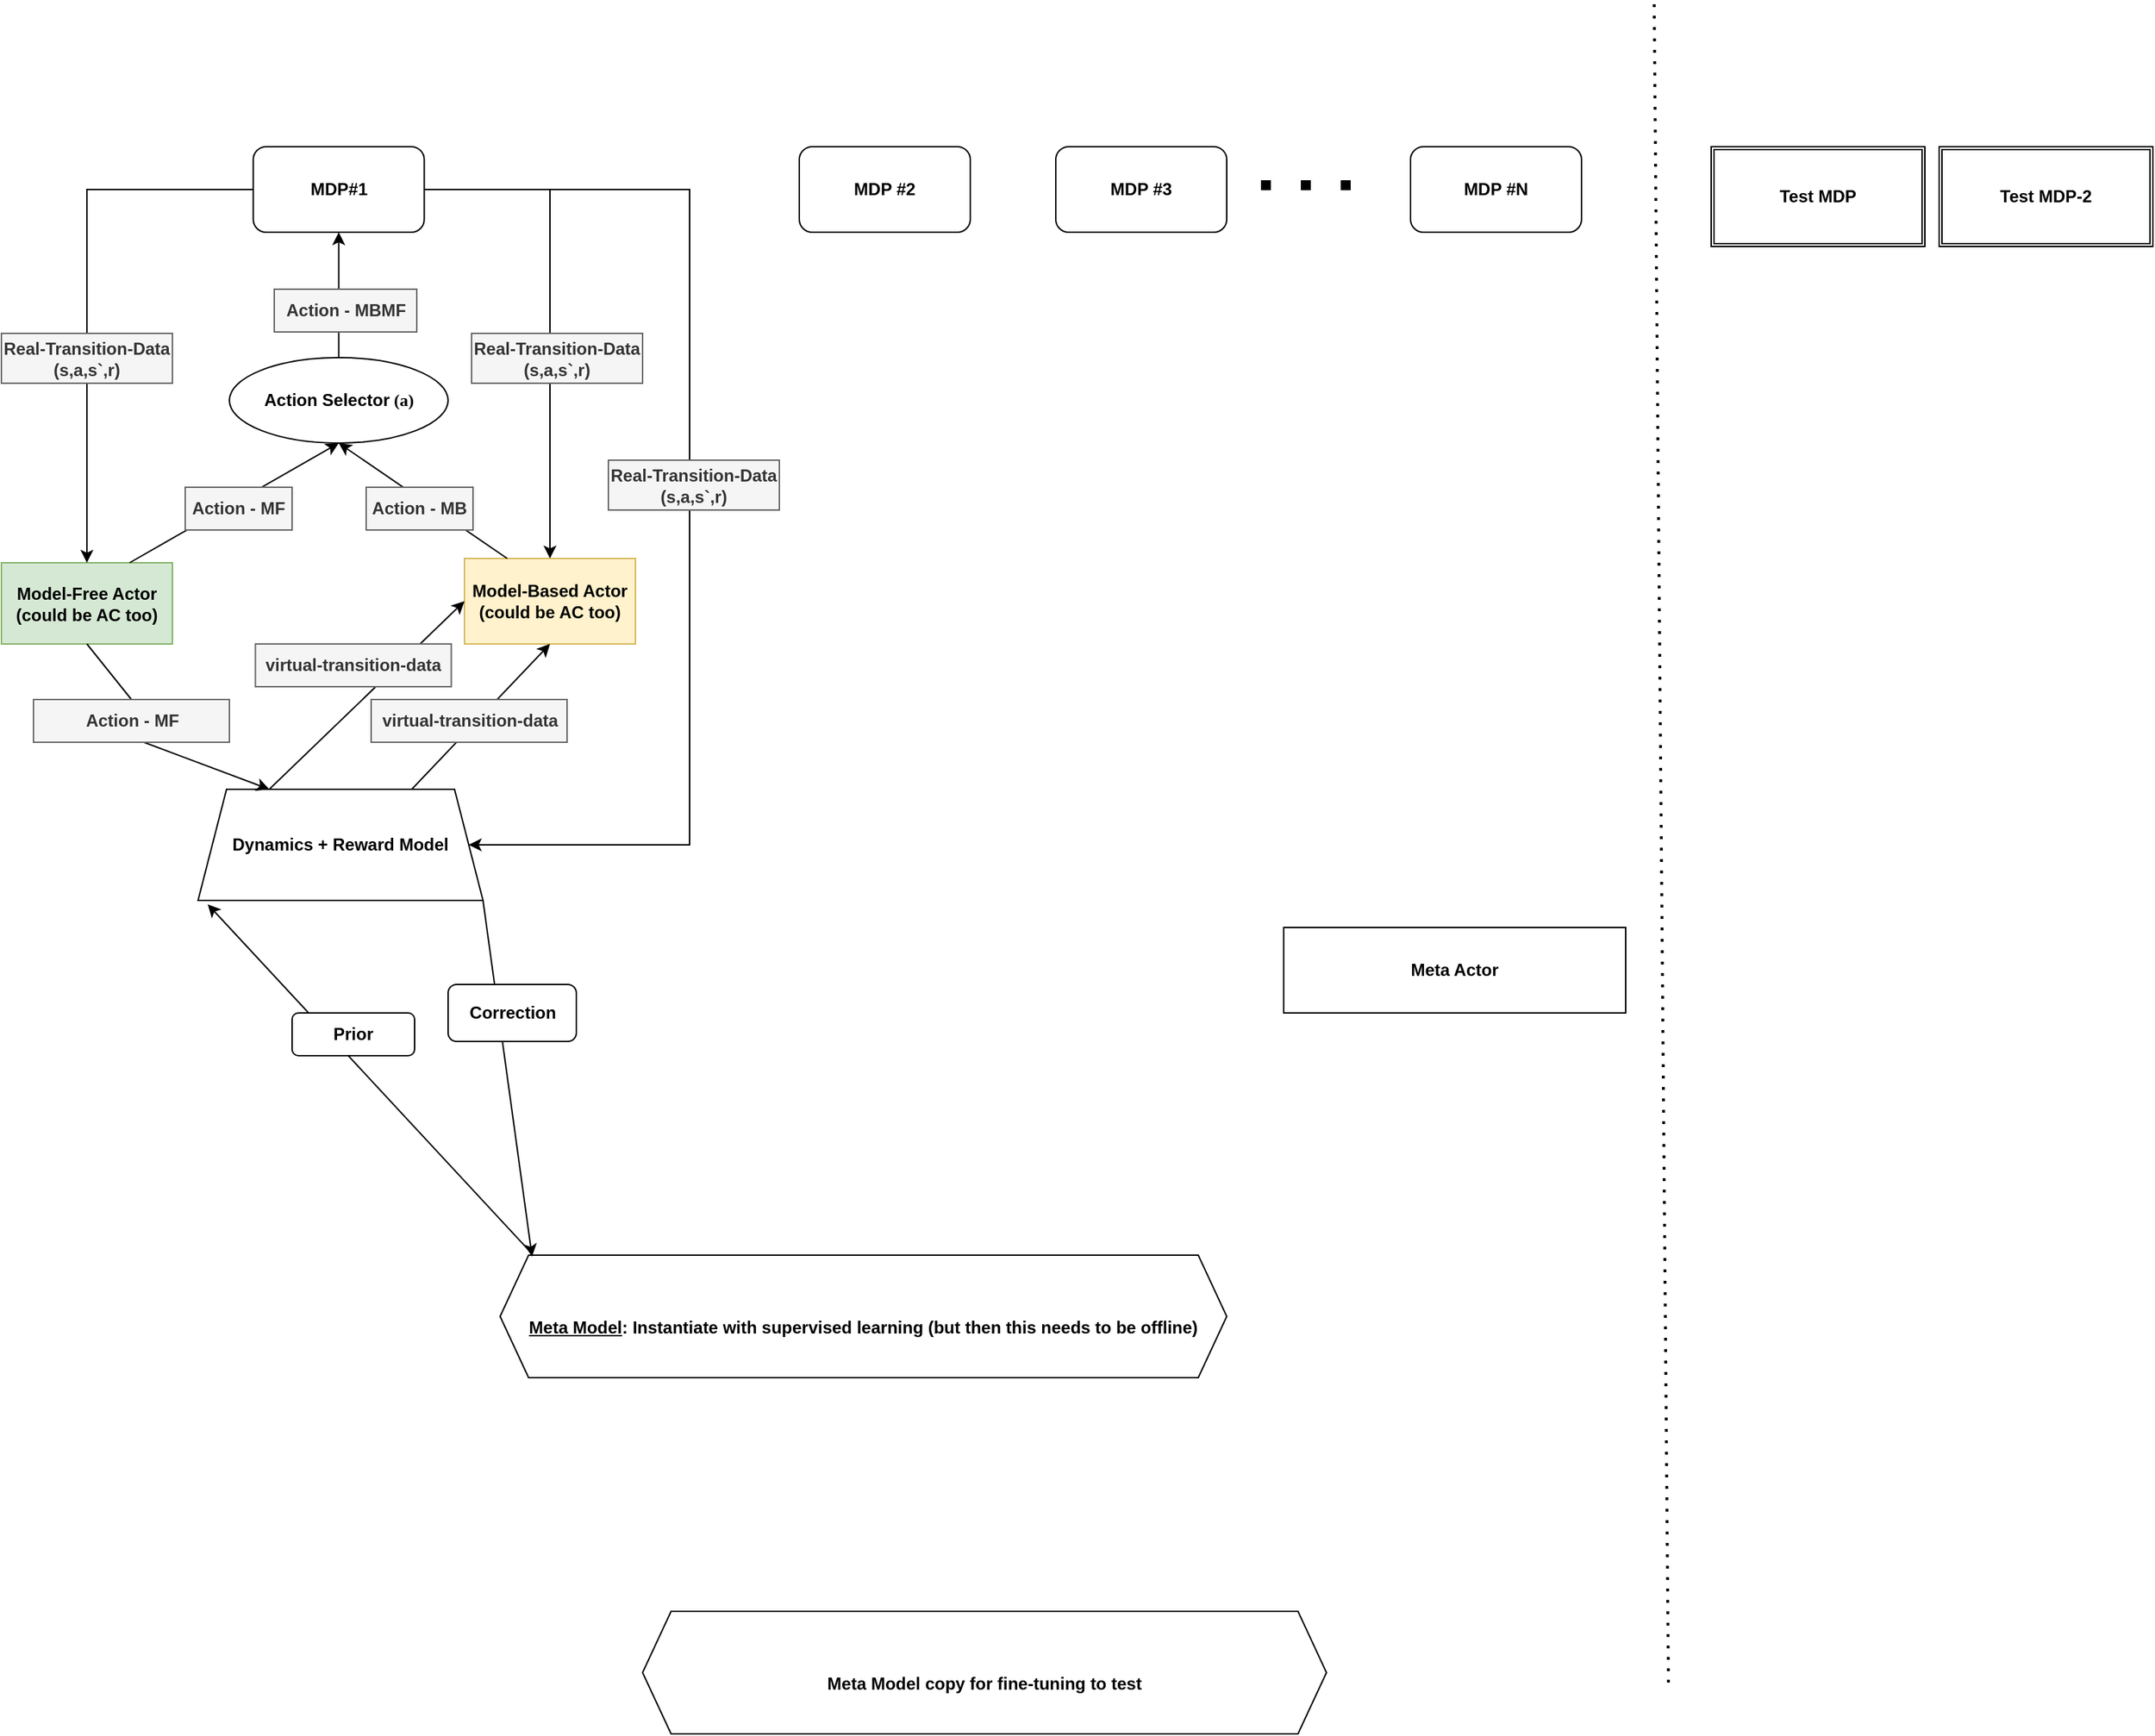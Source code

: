 <mxfile version="16.6.6" type="github">
  <diagram id="C5RBs43oDa-KdzZeNtuy" name="Page-1">
    <mxGraphModel dx="2256" dy="1940" grid="1" gridSize="10" guides="1" tooltips="1" connect="1" arrows="1" fold="1" page="1" pageScale="1" pageWidth="827" pageHeight="1169" math="0" shadow="0">
      <root>
        <mxCell id="WIyWlLk6GJQsqaUBKTNV-0" />
        <mxCell id="WIyWlLk6GJQsqaUBKTNV-1" parent="WIyWlLk6GJQsqaUBKTNV-0" />
        <mxCell id="3kmWi4E-Ou6UmcbgvCwx-0" value="&lt;b&gt;MDP#1&lt;/b&gt;" style="rounded=1;whiteSpace=wrap;html=1;" parent="WIyWlLk6GJQsqaUBKTNV-1" vertex="1">
          <mxGeometry x="86.75" y="102" width="120" height="60" as="geometry" />
        </mxCell>
        <mxCell id="3kmWi4E-Ou6UmcbgvCwx-2" value="&lt;b&gt;MDP #2&lt;/b&gt;" style="rounded=1;whiteSpace=wrap;html=1;" parent="WIyWlLk6GJQsqaUBKTNV-1" vertex="1">
          <mxGeometry x="470" y="102" width="120" height="60" as="geometry" />
        </mxCell>
        <mxCell id="3kmWi4E-Ou6UmcbgvCwx-3" value="&lt;b&gt;MDP #3&lt;/b&gt;" style="rounded=1;whiteSpace=wrap;html=1;" parent="WIyWlLk6GJQsqaUBKTNV-1" vertex="1">
          <mxGeometry x="650" y="102" width="120" height="60" as="geometry" />
        </mxCell>
        <mxCell id="3kmWi4E-Ou6UmcbgvCwx-4" value="&lt;b&gt;MDP #N&lt;/b&gt;" style="rounded=1;whiteSpace=wrap;html=1;" parent="WIyWlLk6GJQsqaUBKTNV-1" vertex="1">
          <mxGeometry x="899" y="102" width="120" height="60" as="geometry" />
        </mxCell>
        <mxCell id="3kmWi4E-Ou6UmcbgvCwx-7" value="&lt;b&gt;Model-Free Actor&lt;br&gt;&lt;/b&gt;&lt;b&gt;(could be AC too)&lt;/b&gt;&lt;b&gt;&lt;br&gt;&lt;/b&gt;" style="rounded=0;whiteSpace=wrap;html=1;fillColor=#d5e8d4;strokeColor=#82b366;" parent="WIyWlLk6GJQsqaUBKTNV-1" vertex="1">
          <mxGeometry x="-90" y="394" width="120" height="57" as="geometry" />
        </mxCell>
        <mxCell id="3kmWi4E-Ou6UmcbgvCwx-8" value="&lt;b&gt;Model-Based Actor&lt;br&gt;(could be AC too)&lt;br&gt;&lt;/b&gt;" style="rounded=0;whiteSpace=wrap;html=1;fillColor=#fff2cc;strokeColor=#d6b656;" parent="WIyWlLk6GJQsqaUBKTNV-1" vertex="1">
          <mxGeometry x="235" y="391" width="120" height="60" as="geometry" />
        </mxCell>
        <mxCell id="3kmWi4E-Ou6UmcbgvCwx-10" value="&lt;b&gt;Dynamics + Reward Model&lt;/b&gt;" style="shape=trapezoid;perimeter=trapezoidPerimeter;whiteSpace=wrap;html=1;fixedSize=1;" parent="WIyWlLk6GJQsqaUBKTNV-1" vertex="1">
          <mxGeometry x="48" y="553" width="200" height="78" as="geometry" />
        </mxCell>
        <mxCell id="3kmWi4E-Ou6UmcbgvCwx-12" value="&lt;b&gt;Action Selector&lt;font face=&quot;Symbol&quot;&gt;&amp;nbsp;(a)&lt;/font&gt;&lt;/b&gt;" style="ellipse;whiteSpace=wrap;html=1;" parent="WIyWlLk6GJQsqaUBKTNV-1" vertex="1">
          <mxGeometry x="70" y="250" width="153.5" height="60" as="geometry" />
        </mxCell>
        <mxCell id="3kmWi4E-Ou6UmcbgvCwx-13" value="" style="endArrow=classic;html=1;rounded=0;exitX=0.75;exitY=0;exitDx=0;exitDy=0;entryX=0.5;entryY=1;entryDx=0;entryDy=0;" parent="WIyWlLk6GJQsqaUBKTNV-1" source="3kmWi4E-Ou6UmcbgvCwx-7" target="3kmWi4E-Ou6UmcbgvCwx-12" edge="1">
          <mxGeometry width="50" height="50" relative="1" as="geometry">
            <mxPoint x="80" y="460" as="sourcePoint" />
            <mxPoint x="130" y="410" as="targetPoint" />
          </mxGeometry>
        </mxCell>
        <mxCell id="3kmWi4E-Ou6UmcbgvCwx-14" value="" style="endArrow=classic;html=1;rounded=0;exitX=0.25;exitY=0;exitDx=0;exitDy=0;entryX=0.5;entryY=1;entryDx=0;entryDy=0;" parent="WIyWlLk6GJQsqaUBKTNV-1" source="3kmWi4E-Ou6UmcbgvCwx-8" target="3kmWi4E-Ou6UmcbgvCwx-12" edge="1">
          <mxGeometry width="50" height="50" relative="1" as="geometry">
            <mxPoint x="80" y="460" as="sourcePoint" />
            <mxPoint x="130" y="410" as="targetPoint" />
          </mxGeometry>
        </mxCell>
        <mxCell id="3kmWi4E-Ou6UmcbgvCwx-16" value="" style="endArrow=classic;html=1;rounded=0;exitX=0.5;exitY=0;exitDx=0;exitDy=0;entryX=0.5;entryY=1;entryDx=0;entryDy=0;" parent="WIyWlLk6GJQsqaUBKTNV-1" source="3kmWi4E-Ou6UmcbgvCwx-12" target="3kmWi4E-Ou6UmcbgvCwx-0" edge="1">
          <mxGeometry width="50" height="50" relative="1" as="geometry">
            <mxPoint x="80" y="460" as="sourcePoint" />
            <mxPoint x="130" y="410" as="targetPoint" />
          </mxGeometry>
        </mxCell>
        <mxCell id="3kmWi4E-Ou6UmcbgvCwx-19" value="&lt;b&gt;Action - MF&lt;/b&gt;" style="text;html=1;strokeColor=#666666;fillColor=#f5f5f5;align=center;verticalAlign=middle;whiteSpace=wrap;rounded=0;fontColor=#333333;" parent="WIyWlLk6GJQsqaUBKTNV-1" vertex="1">
          <mxGeometry x="39" y="341" width="75" height="30" as="geometry" />
        </mxCell>
        <mxCell id="3kmWi4E-Ou6UmcbgvCwx-23" value="&lt;b&gt;Action - MBMF&lt;/b&gt;" style="text;html=1;strokeColor=#666666;fillColor=#f5f5f5;align=center;verticalAlign=middle;whiteSpace=wrap;rounded=0;fontColor=#333333;" parent="WIyWlLk6GJQsqaUBKTNV-1" vertex="1">
          <mxGeometry x="101.5" y="202" width="100" height="30" as="geometry" />
        </mxCell>
        <mxCell id="3kmWi4E-Ou6UmcbgvCwx-26" value="" style="edgeStyle=elbowEdgeStyle;elbow=horizontal;endArrow=classic;html=1;rounded=0;exitX=1;exitY=0.5;exitDx=0;exitDy=0;entryX=1;entryY=0.5;entryDx=0;entryDy=0;" parent="WIyWlLk6GJQsqaUBKTNV-1" source="3kmWi4E-Ou6UmcbgvCwx-0" target="3kmWi4E-Ou6UmcbgvCwx-10" edge="1">
          <mxGeometry width="50" height="50" relative="1" as="geometry">
            <mxPoint x="213" y="154" as="sourcePoint" />
            <mxPoint x="243" y="563" as="targetPoint" />
            <Array as="points">
              <mxPoint x="393" y="344" />
              <mxPoint x="373" y="354" />
              <mxPoint x="373" y="354" />
              <mxPoint x="383" y="264" />
              <mxPoint x="383" y="254" />
            </Array>
          </mxGeometry>
        </mxCell>
        <mxCell id="3kmWi4E-Ou6UmcbgvCwx-27" value="&lt;b&gt;Real-Transition-Data (s,a,s`,r)&lt;/b&gt;" style="text;html=1;strokeColor=#666666;fillColor=#f5f5f5;align=center;verticalAlign=middle;whiteSpace=wrap;rounded=0;fontColor=#333333;" parent="WIyWlLk6GJQsqaUBKTNV-1" vertex="1">
          <mxGeometry x="336" y="322" width="120" height="35" as="geometry" />
        </mxCell>
        <mxCell id="3kmWi4E-Ou6UmcbgvCwx-28" value="&lt;b&gt;Action - MB&lt;/b&gt;" style="text;html=1;strokeColor=#666666;fillColor=#f5f5f5;align=center;verticalAlign=middle;whiteSpace=wrap;rounded=0;fontColor=#333333;" parent="WIyWlLk6GJQsqaUBKTNV-1" vertex="1">
          <mxGeometry x="166" y="341" width="75" height="30" as="geometry" />
        </mxCell>
        <mxCell id="3kmWi4E-Ou6UmcbgvCwx-30" value="" style="endArrow=classic;html=1;rounded=0;exitX=0.75;exitY=0;exitDx=0;exitDy=0;entryX=0.5;entryY=1;entryDx=0;entryDy=0;" parent="WIyWlLk6GJQsqaUBKTNV-1" source="3kmWi4E-Ou6UmcbgvCwx-10" target="3kmWi4E-Ou6UmcbgvCwx-8" edge="1">
          <mxGeometry width="50" height="50" relative="1" as="geometry">
            <mxPoint x="380" y="470" as="sourcePoint" />
            <mxPoint x="430" y="420" as="targetPoint" />
          </mxGeometry>
        </mxCell>
        <mxCell id="3kmWi4E-Ou6UmcbgvCwx-31" value="&lt;b&gt;virtual-transition-data&lt;/b&gt;" style="text;html=1;strokeColor=#666666;fillColor=#f5f5f5;align=center;verticalAlign=middle;whiteSpace=wrap;rounded=0;fontColor=#333333;" parent="WIyWlLk6GJQsqaUBKTNV-1" vertex="1">
          <mxGeometry x="169.5" y="490" width="137.5" height="30" as="geometry" />
        </mxCell>
        <mxCell id="3kmWi4E-Ou6UmcbgvCwx-32" value="&lt;br&gt;&lt;b&gt;&lt;u&gt;Meta Model&lt;/u&gt;: Instantiate with supervised learning (but then this needs to be offline)&lt;/b&gt;" style="shape=hexagon;perimeter=hexagonPerimeter2;whiteSpace=wrap;html=1;fixedSize=1;" parent="WIyWlLk6GJQsqaUBKTNV-1" vertex="1">
          <mxGeometry x="260" y="880" width="510" height="86" as="geometry" />
        </mxCell>
        <mxCell id="3kmWi4E-Ou6UmcbgvCwx-35" value="&lt;b&gt;Meta Actor&lt;/b&gt;" style="rounded=0;whiteSpace=wrap;html=1;" parent="WIyWlLk6GJQsqaUBKTNV-1" vertex="1">
          <mxGeometry x="810" y="650" width="240" height="60" as="geometry" />
        </mxCell>
        <mxCell id="3kmWi4E-Ou6UmcbgvCwx-37" value="" style="edgeStyle=segmentEdgeStyle;endArrow=classic;html=1;rounded=0;exitX=1;exitY=0.5;exitDx=0;exitDy=0;entryX=0.5;entryY=0;entryDx=0;entryDy=0;" parent="WIyWlLk6GJQsqaUBKTNV-1" source="3kmWi4E-Ou6UmcbgvCwx-0" target="3kmWi4E-Ou6UmcbgvCwx-8" edge="1">
          <mxGeometry width="50" height="50" relative="1" as="geometry">
            <mxPoint x="231" y="147" as="sourcePoint" />
            <mxPoint x="292" y="391" as="targetPoint" />
          </mxGeometry>
        </mxCell>
        <mxCell id="3kmWi4E-Ou6UmcbgvCwx-38" value="&lt;b&gt;Real-Transition-Data (s,a,s`,r)&lt;/b&gt;" style="text;html=1;strokeColor=#666666;fillColor=#f5f5f5;align=center;verticalAlign=middle;whiteSpace=wrap;rounded=0;fontColor=#333333;" parent="WIyWlLk6GJQsqaUBKTNV-1" vertex="1">
          <mxGeometry x="240" y="233" width="120" height="35" as="geometry" />
        </mxCell>
        <mxCell id="3kmWi4E-Ou6UmcbgvCwx-39" value="" style="edgeStyle=segmentEdgeStyle;endArrow=classic;html=1;rounded=0;exitX=0;exitY=0.5;exitDx=0;exitDy=0;entryX=0.5;entryY=0;entryDx=0;entryDy=0;" parent="WIyWlLk6GJQsqaUBKTNV-1" source="3kmWi4E-Ou6UmcbgvCwx-0" target="3kmWi4E-Ou6UmcbgvCwx-7" edge="1">
          <mxGeometry width="50" height="50" relative="1" as="geometry">
            <mxPoint x="300" y="340" as="sourcePoint" />
            <mxPoint x="350" y="290" as="targetPoint" />
          </mxGeometry>
        </mxCell>
        <mxCell id="3kmWi4E-Ou6UmcbgvCwx-40" value="&lt;b&gt;Real-Transition-Data (s,a,s`,r)&lt;/b&gt;" style="text;html=1;strokeColor=#666666;fillColor=#f5f5f5;align=center;verticalAlign=middle;whiteSpace=wrap;rounded=0;fontColor=#333333;" parent="WIyWlLk6GJQsqaUBKTNV-1" vertex="1">
          <mxGeometry x="-90" y="233" width="120" height="35" as="geometry" />
        </mxCell>
        <mxCell id="3kmWi4E-Ou6UmcbgvCwx-41" value="&lt;b&gt;Test MDP&lt;/b&gt;" style="shape=ext;double=1;rounded=0;whiteSpace=wrap;html=1;" parent="WIyWlLk6GJQsqaUBKTNV-1" vertex="1">
          <mxGeometry x="1110" y="102" width="150" height="70" as="geometry" />
        </mxCell>
        <mxCell id="3kmWi4E-Ou6UmcbgvCwx-42" value="" style="endArrow=none;dashed=1;html=1;dashPattern=1 3;strokeWidth=2;rounded=0;" parent="WIyWlLk6GJQsqaUBKTNV-1" edge="1">
          <mxGeometry width="50" height="50" relative="1" as="geometry">
            <mxPoint x="1080" y="1180" as="sourcePoint" />
            <mxPoint x="1070" as="targetPoint" />
          </mxGeometry>
        </mxCell>
        <mxCell id="XSOrIPqksuprJFilapF8-9" value="" style="endArrow=none;dashed=1;html=1;dashPattern=1 3;strokeWidth=7;rounded=0;fontFamily=Helvetica;" parent="WIyWlLk6GJQsqaUBKTNV-1" edge="1">
          <mxGeometry width="50" height="50" relative="1" as="geometry">
            <mxPoint x="794" y="129" as="sourcePoint" />
            <mxPoint x="874" y="129" as="targetPoint" />
          </mxGeometry>
        </mxCell>
        <mxCell id="H2Ly57MOsByv2HvjXkmj-0" value="&lt;b&gt;Test MDP-2&lt;/b&gt;" style="shape=ext;double=1;rounded=0;whiteSpace=wrap;html=1;" parent="WIyWlLk6GJQsqaUBKTNV-1" vertex="1">
          <mxGeometry x="1270" y="102" width="150" height="70" as="geometry" />
        </mxCell>
        <mxCell id="H2Ly57MOsByv2HvjXkmj-1" value="&lt;br&gt;&lt;b&gt;Meta Model copy for fine-tuning to test&lt;/b&gt;" style="shape=hexagon;perimeter=hexagonPerimeter2;whiteSpace=wrap;html=1;fixedSize=1;" parent="WIyWlLk6GJQsqaUBKTNV-1" vertex="1">
          <mxGeometry x="360" y="1130" width="480" height="86" as="geometry" />
        </mxCell>
        <mxCell id="B7kR-u9wCm3kEAXt-Wm9-2" value="" style="endArrow=classic;html=1;rounded=0;entryX=0.034;entryY=1.035;entryDx=0;entryDy=0;exitX=0.04;exitY=-0.037;exitDx=0;exitDy=0;exitPerimeter=0;entryPerimeter=0;" edge="1" parent="WIyWlLk6GJQsqaUBKTNV-1" source="3kmWi4E-Ou6UmcbgvCwx-32" target="3kmWi4E-Ou6UmcbgvCwx-10">
          <mxGeometry width="50" height="50" relative="1" as="geometry">
            <mxPoint x="300" y="700" as="sourcePoint" />
            <mxPoint x="350" y="650" as="targetPoint" />
          </mxGeometry>
        </mxCell>
        <mxCell id="B7kR-u9wCm3kEAXt-Wm9-3" value="" style="endArrow=classic;html=1;rounded=0;exitX=1;exitY=1;exitDx=0;exitDy=0;entryX=0.044;entryY=0.012;entryDx=0;entryDy=0;entryPerimeter=0;" edge="1" parent="WIyWlLk6GJQsqaUBKTNV-1" source="3kmWi4E-Ou6UmcbgvCwx-10" target="3kmWi4E-Ou6UmcbgvCwx-32">
          <mxGeometry width="50" height="50" relative="1" as="geometry">
            <mxPoint x="300" y="700" as="sourcePoint" />
            <mxPoint x="350" y="650" as="targetPoint" />
          </mxGeometry>
        </mxCell>
        <mxCell id="B7kR-u9wCm3kEAXt-Wm9-4" value="&lt;b&gt;Prior&lt;/b&gt;" style="rounded=1;whiteSpace=wrap;html=1;" vertex="1" parent="WIyWlLk6GJQsqaUBKTNV-1">
          <mxGeometry x="114" y="710" width="86" height="30" as="geometry" />
        </mxCell>
        <mxCell id="B7kR-u9wCm3kEAXt-Wm9-5" value="&lt;b&gt;Correction&lt;/b&gt;" style="rounded=1;whiteSpace=wrap;html=1;" vertex="1" parent="WIyWlLk6GJQsqaUBKTNV-1">
          <mxGeometry x="223.5" y="690" width="90" height="40" as="geometry" />
        </mxCell>
        <mxCell id="B7kR-u9wCm3kEAXt-Wm9-8" value="" style="endArrow=classic;html=1;rounded=0;fontSize=48;fontColor=#FF052F;exitX=0.5;exitY=1;exitDx=0;exitDy=0;entryX=0.25;entryY=0;entryDx=0;entryDy=0;startArrow=none;" edge="1" parent="WIyWlLk6GJQsqaUBKTNV-1" target="3kmWi4E-Ou6UmcbgvCwx-10">
          <mxGeometry width="50" height="50" relative="1" as="geometry">
            <mxPoint x="10" y="520" as="sourcePoint" />
            <mxPoint x="360" y="430" as="targetPoint" />
          </mxGeometry>
        </mxCell>
        <mxCell id="B7kR-u9wCm3kEAXt-Wm9-11" value="" style="endArrow=none;html=1;rounded=0;fontSize=48;fontColor=#FF052F;exitX=0.5;exitY=1;exitDx=0;exitDy=0;entryX=0.5;entryY=0;entryDx=0;entryDy=0;" edge="1" parent="WIyWlLk6GJQsqaUBKTNV-1" source="3kmWi4E-Ou6UmcbgvCwx-7" target="B7kR-u9wCm3kEAXt-Wm9-12">
          <mxGeometry width="50" height="50" relative="1" as="geometry">
            <mxPoint x="-30" y="451" as="sourcePoint" />
            <mxPoint x="-15" y="470" as="targetPoint" />
          </mxGeometry>
        </mxCell>
        <mxCell id="B7kR-u9wCm3kEAXt-Wm9-12" value="&lt;b&gt;Action - MF&lt;/b&gt;" style="text;html=1;strokeColor=#666666;fillColor=#f5f5f5;align=center;verticalAlign=middle;whiteSpace=wrap;rounded=0;fontColor=#333333;" vertex="1" parent="WIyWlLk6GJQsqaUBKTNV-1">
          <mxGeometry x="-67.5" y="490" width="137.5" height="30" as="geometry" />
        </mxCell>
        <mxCell id="B7kR-u9wCm3kEAXt-Wm9-13" value="" style="endArrow=classic;html=1;rounded=0;exitX=0.25;exitY=0;exitDx=0;exitDy=0;entryX=0;entryY=0.5;entryDx=0;entryDy=0;" edge="1" parent="WIyWlLk6GJQsqaUBKTNV-1" source="3kmWi4E-Ou6UmcbgvCwx-10" target="3kmWi4E-Ou6UmcbgvCwx-8">
          <mxGeometry width="50" height="50" relative="1" as="geometry">
            <mxPoint x="208" y="563" as="sourcePoint" />
            <mxPoint x="305" y="461" as="targetPoint" />
          </mxGeometry>
        </mxCell>
        <mxCell id="B7kR-u9wCm3kEAXt-Wm9-14" value="&lt;b&gt;virtual-transition-data&lt;/b&gt;" style="text;html=1;strokeColor=#666666;fillColor=#f5f5f5;align=center;verticalAlign=middle;whiteSpace=wrap;rounded=0;fontColor=#333333;" vertex="1" parent="WIyWlLk6GJQsqaUBKTNV-1">
          <mxGeometry x="88.25" y="451" width="137.5" height="30" as="geometry" />
        </mxCell>
      </root>
    </mxGraphModel>
  </diagram>
</mxfile>
